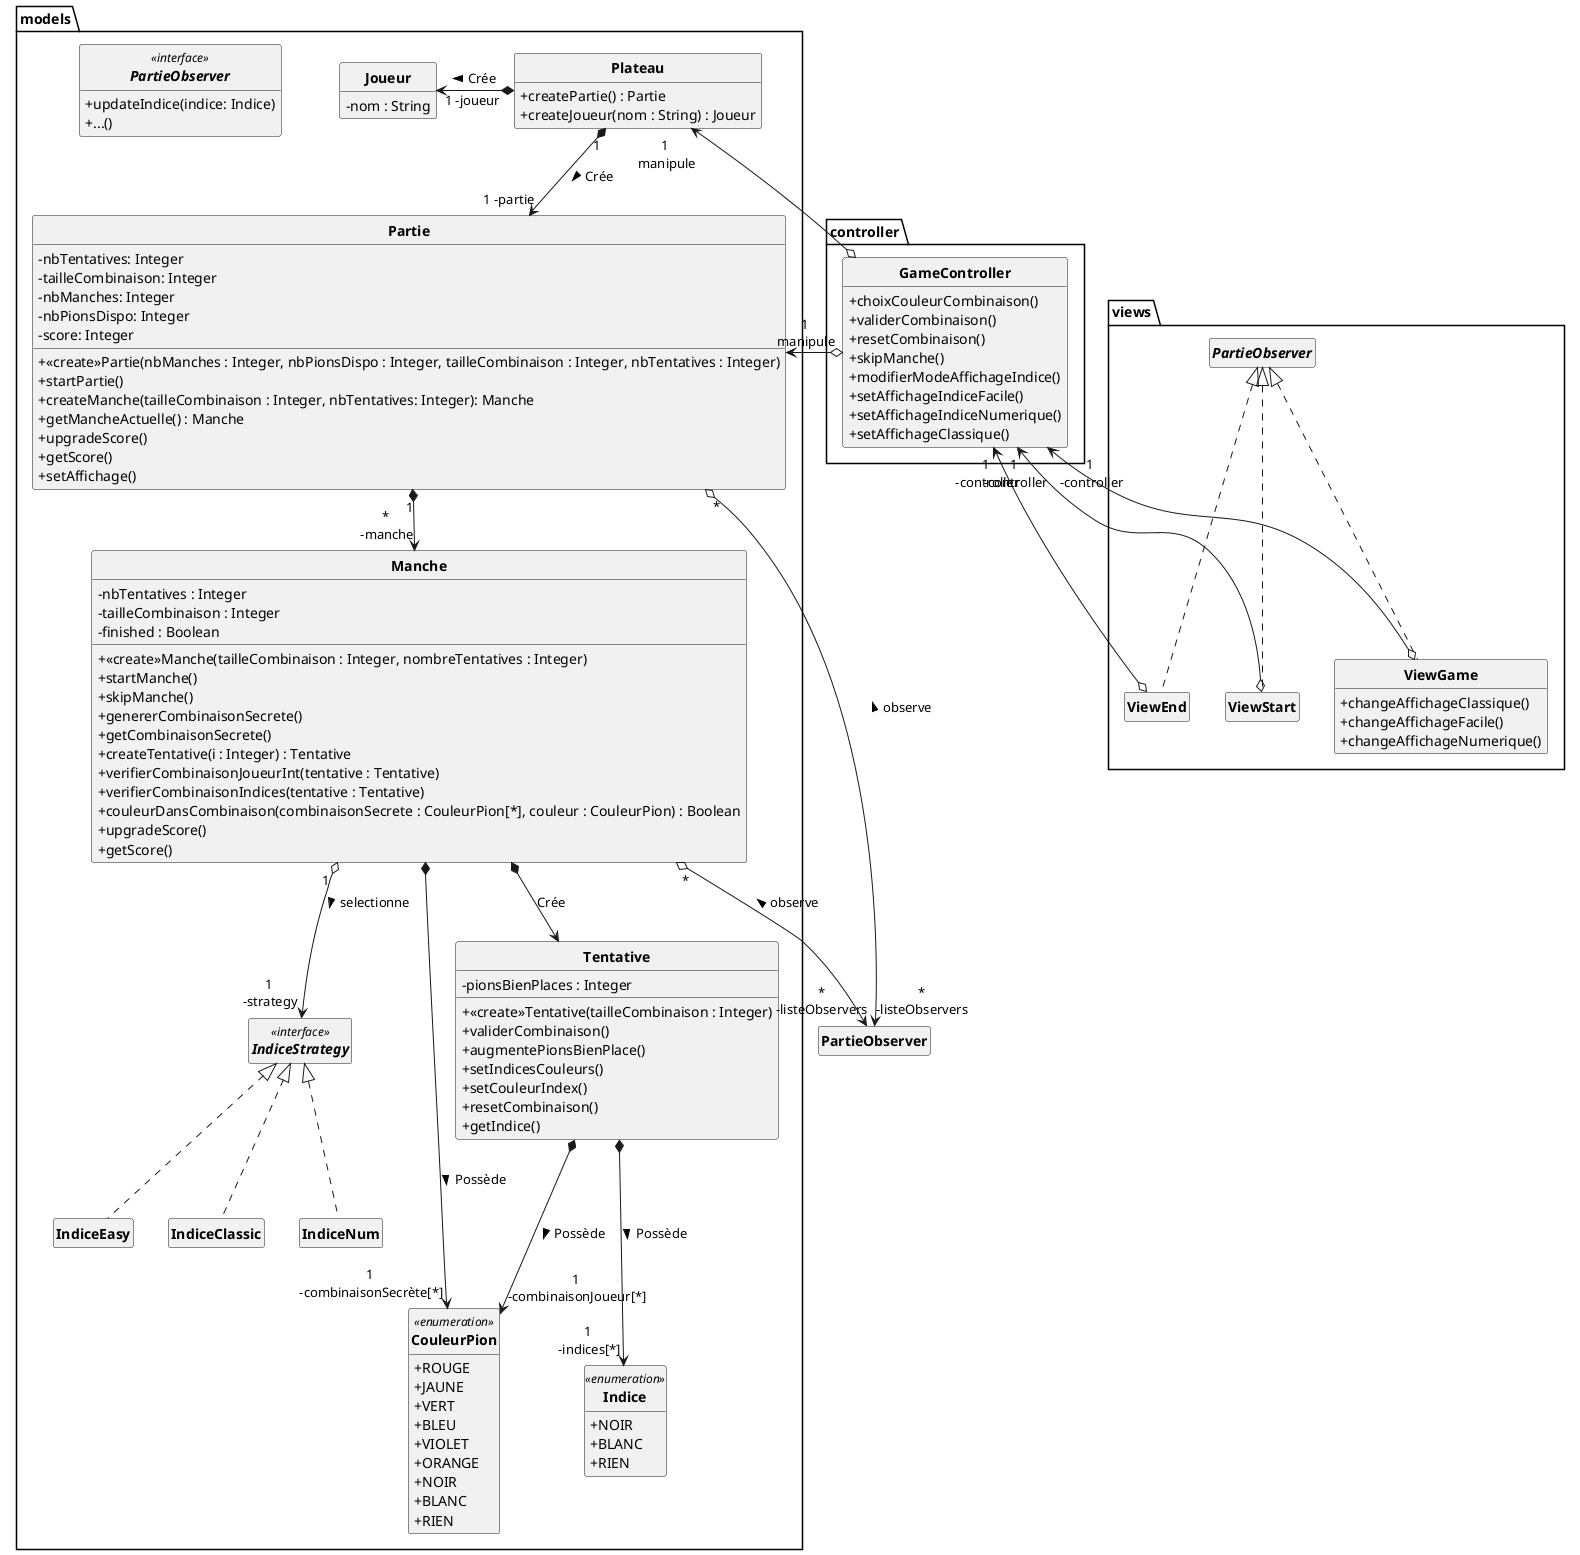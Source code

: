 @startuml
'https://plantuml.com/class-diagram
skinparam classAttributeIconSize 0
skinparam classFontStyle Bold
skinparam style strictuml
hide empty members


package models
{
    class Plateau
    {
        +createPartie() : Partie
        +createJoueur(nom : String) : Joueur
    }

    class Joueur
    {
        -nom : String
    }

    class Partie
    {
        -nbTentatives: Integer
        -tailleCombinaison: Integer
        -nbManches: Integer
        -nbPionsDispo: Integer
        -score: Integer

        +<<create>>Partie(nbManches : Integer, nbPionsDispo : Integer, tailleCombinaison : Integer, nbTentatives : Integer)
        +startPartie()
        +createManche(tailleCombinaison : Integer, nbTentatives: Integer): Manche
        +getMancheActuelle() : Manche
        +upgradeScore()
        +getScore()
        +setAffichage()
    }


    class Manche
    {
        -nbTentatives : Integer
        -tailleCombinaison : Integer
        -finished : Boolean
        +<<create>>Manche(tailleCombinaison : Integer, nombreTentatives : Integer)
        +startManche()
        +skipManche()
        +genererCombinaisonSecrete()
        +getCombinaisonSecrete()
        +createTentative(i : Integer) : Tentative
        +verifierCombinaisonJoueurInt(tentative : Tentative)
        +verifierCombinaisonIndices(tentative : Tentative)
        +couleurDansCombinaison(combinaisonSecrete : CouleurPion[*], couleur : CouleurPion) : Boolean
        +upgradeScore()
        +getScore()
    }

    class Tentative
    {
        - pionsBienPlaces : Integer
        +<<create>>Tentative(tailleCombinaison : Integer)
        +validerCombinaison()
        +augmentePionsBienPlace()
        +setIndicesCouleurs()
        +setCouleurIndex()
        +resetCombinaison()
        +getIndice()
    }


    interface PartieObserver <<interface>>
    {
        +updateIndice(indice: Indice)
        +...()
    }


    interface IndiceStrategy <<interface>>
    {
        
    }


    class IndiceEasy implements IndiceStrategy
    {
    }

    class IndiceClassic implements IndiceStrategy
    {
    }


    class IndiceNum implements IndiceStrategy
    {
    }


    enum CouleurPion <<enumeration>>
    {
        +ROUGE
        +JAUNE
        +VERT
        +BLEU
        +VIOLET
        +ORANGE
        +NOIR
        +BLANC
        +RIEN
    }

    enum Indice <<enumeration>>{
        +NOIR
        +BLANC
        +RIEN
    }

}



package views
{
    class ViewStart implements PartieObserver
    {
    }


    class ViewGame implements PartieObserver
    {
        +changeAffichageClassique()
        +changeAffichageFacile()
        +changeAffichageNumerique()
    }


    class ViewEnd implements PartieObserver
    {
    }
}


package controller
{
    class GameController
    {
        +choixCouleurCombinaison()
        +validerCombinaison()
        +resetCombinaison()
        +skipManche()
        +modifierModeAffichageIndice()
        +setAffichageIndiceFacile()
        +setAffichageIndiceNumerique()
        +setAffichageClassique()
    }
}


Plateau "1" *--> "1 -partie" Partie : Crée >
Plateau *-left-> "1 -joueur" Joueur : Crée >
Partie "1" *--> "*\n -manche" Manche

Partie "*" o--> "*\n-listeObservers" PartieObserver: observe <
Manche "*" o--> "*\n-listeObservers" PartieObserver: observe <
Manche *--> Tentative : Crée
Manche " 1 " o--> "1\n -strategy" IndiceStrategy : selectionne >
Manche *--->"1 \n-combinaisonSecrète[*]" CouleurPion : Possède >


Tentative *--->"1 \n-combinaisonJoueur[*]" CouleurPion : Possède >
Tentative *--->"1 \n-indices[*]" Indice : Possède >

ViewGame o-up-> "1\n -controller" GameController
ViewEnd o-up-> "1\n -controller" GameController
ViewStart o-up-> "1\n -controller" GameController


GameController o-left-> "1\n manipule" Partie
GameController o-left-> "1\n manipule" Plateau

@enduml
